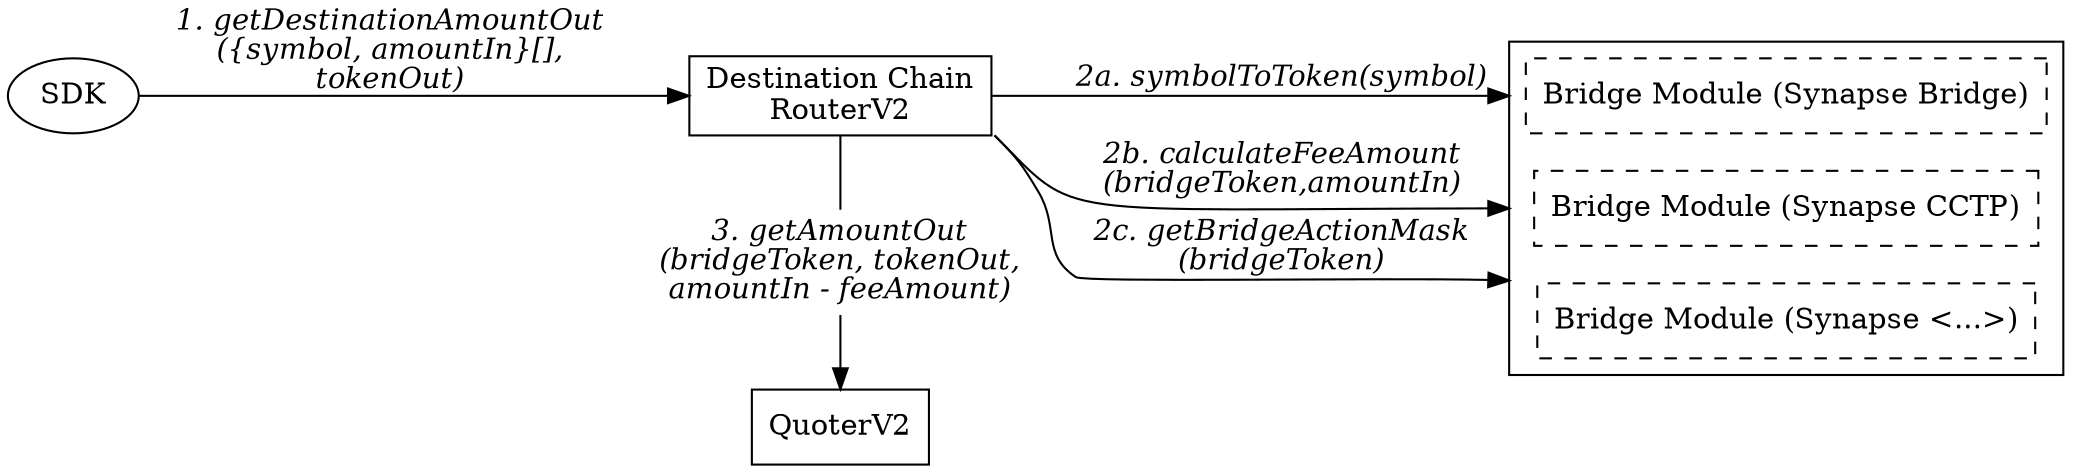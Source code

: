 digraph {
    compound = true;
    
    sdk [label = "SDK";];
    router [label = "Destination Chain\nRouterV2";shape = rect;];
    getAmountOut [label = <<I>3. getAmountOut<br></br>(bridgeToken, tokenOut,<br></br>amountIn - feeAmount)</I>>;shape = none;];
    quoter [label = "QuoterV2";shape = rect;];
    
    rankdir = "LR";
    sdk -> router [label = <<I>1. getDestinationAmountOut<br></br>({symbol, amountIn}[],<br></br>tokenOut)</I>>;];
    
    subgraph cluster1 {
        node [shape = rect; style = dashed;];
        module1 [label = "Bridge Module (Synapse Bridge)";];
        module2 [label = "Bridge Module (Synapse CCTP)";];
        module3 [label = "Bridge Module (Synapse <...>)";];
    }
    
    subgraph {
        rank = same;
        router -> getAmountOut [dir = none;];
        getAmountOut -> quoter;
    }
    
    router -> module1 [label = <<I>2a. symbolToToken(symbol)</I>>; lhead = cluster1; weight = 10;];
    router:se -> module2:w [label = <<I>2b. calculateFeeAmount<br></br>(bridgeToken,amountIn)</I>>; lhead = cluster1;];
    router:se -> module3:nw [label = <<I>2c. getBridgeActionMask<br></br>(bridgeToken)</I>>; lhead = cluster1;];
}